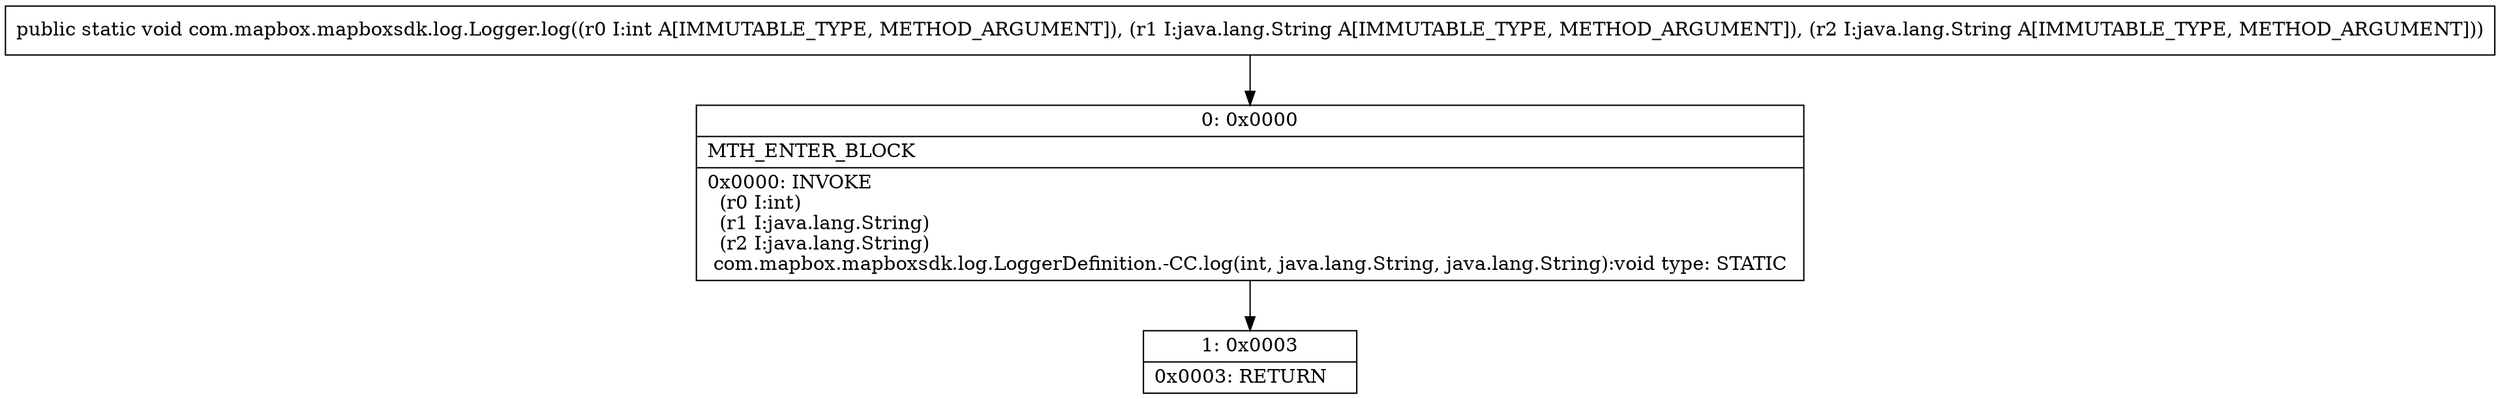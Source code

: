 digraph "CFG forcom.mapbox.mapboxsdk.log.Logger.log(ILjava\/lang\/String;Ljava\/lang\/String;)V" {
Node_0 [shape=record,label="{0\:\ 0x0000|MTH_ENTER_BLOCK\l|0x0000: INVOKE  \l  (r0 I:int)\l  (r1 I:java.lang.String)\l  (r2 I:java.lang.String)\l com.mapbox.mapboxsdk.log.LoggerDefinition.\-CC.log(int, java.lang.String, java.lang.String):void type: STATIC \l}"];
Node_1 [shape=record,label="{1\:\ 0x0003|0x0003: RETURN   \l}"];
MethodNode[shape=record,label="{public static void com.mapbox.mapboxsdk.log.Logger.log((r0 I:int A[IMMUTABLE_TYPE, METHOD_ARGUMENT]), (r1 I:java.lang.String A[IMMUTABLE_TYPE, METHOD_ARGUMENT]), (r2 I:java.lang.String A[IMMUTABLE_TYPE, METHOD_ARGUMENT])) }"];
MethodNode -> Node_0;
Node_0 -> Node_1;
}

